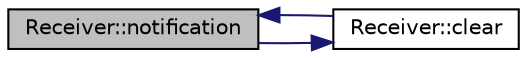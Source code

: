 digraph "Receiver::notification"
{
 // LATEX_PDF_SIZE
  edge [fontname="Helvetica",fontsize="10",labelfontname="Helvetica",labelfontsize="10"];
  node [fontname="Helvetica",fontsize="10",shape=record];
  rankdir="LR";
  Node1 [label="Receiver::notification",height=0.2,width=0.4,color="black", fillcolor="grey75", style="filled", fontcolor="black",tooltip=" "];
  Node1 -> Node2 [color="midnightblue",fontsize="10",style="solid",fontname="Helvetica"];
  Node2 [label="Receiver::clear",height=0.2,width=0.4,color="black", fillcolor="white", style="filled",URL="$class_receiver.html#a50e84a757c4cc82c0cebc7b0cf773910",tooltip=" "];
  Node2 -> Node1 [color="midnightblue",fontsize="10",style="solid",fontname="Helvetica"];
}
